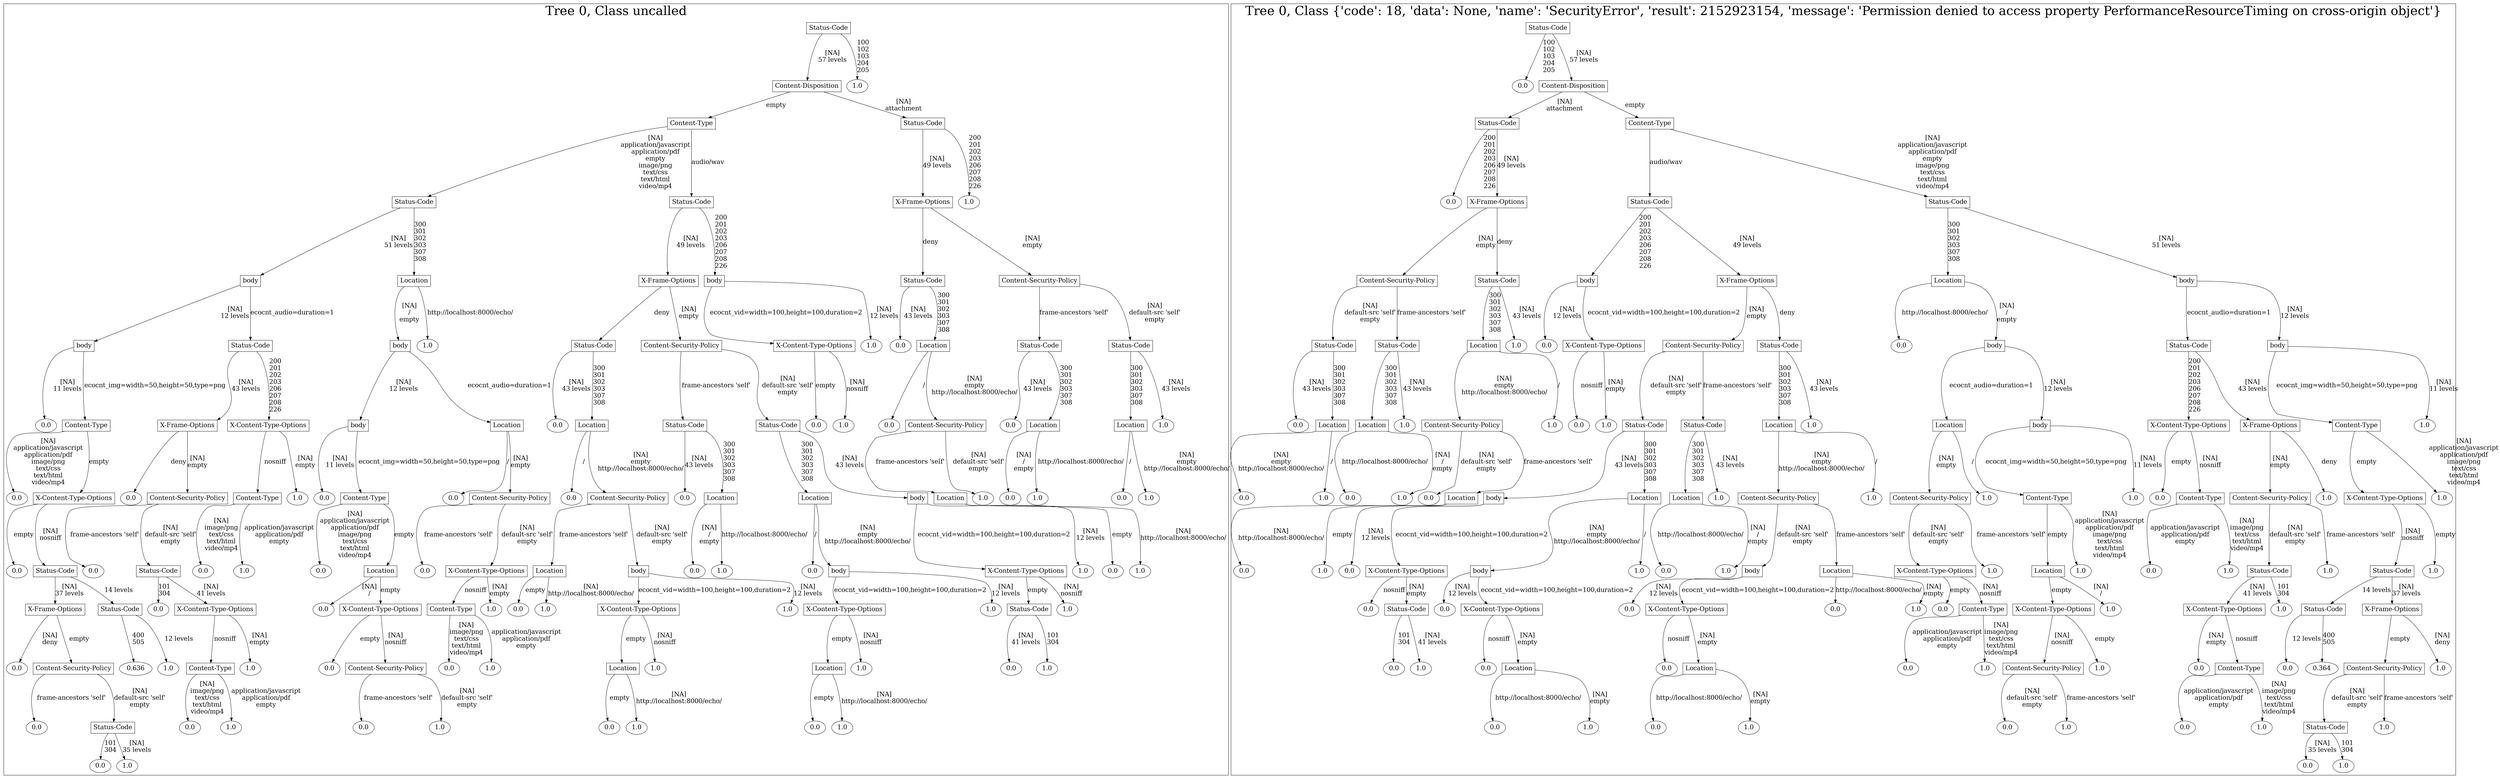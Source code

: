 /*
Generated by:
    http://https://github.com/h2oai/h2o-3/tree/master/h2o-genmodel/src/main/java/hex/genmodel/tools/PrintMojo.java
*/

/*
On a mac:

$ brew install graphviz
$ dot -Tpng file.gv -o file.png
$ open file.png
*/

digraph G {

subgraph cluster_0 {
/* Nodes */

/* Level 0 */
{
"SG_0_Node_0" [shape=box, fontsize=20, label="Status-Code"]
}

/* Level 1 */
{
"SG_0_Node_1" [shape=box, fontsize=20, label="Content-Disposition"]
"SG_0_Node_67" [fontsize=20, label="1.0"]
}

/* Level 2 */
{
"SG_0_Node_2" [shape=box, fontsize=20, label="Content-Type"]
"SG_0_Node_3" [shape=box, fontsize=20, label="Status-Code"]
}

/* Level 3 */
{
"SG_0_Node_4" [shape=box, fontsize=20, label="Status-Code"]
"SG_0_Node_5" [shape=box, fontsize=20, label="Status-Code"]
"SG_0_Node_6" [shape=box, fontsize=20, label="X-Frame-Options"]
"SG_0_Node_68" [fontsize=20, label="1.0"]
}

/* Level 4 */
{
"SG_0_Node_7" [shape=box, fontsize=20, label="body"]
"SG_0_Node_8" [shape=box, fontsize=20, label="Location"]
"SG_0_Node_9" [shape=box, fontsize=20, label="X-Frame-Options"]
"SG_0_Node_10" [shape=box, fontsize=20, label="body"]
"SG_0_Node_11" [shape=box, fontsize=20, label="Status-Code"]
"SG_0_Node_12" [shape=box, fontsize=20, label="Content-Security-Policy"]
}

/* Level 5 */
{
"SG_0_Node_13" [shape=box, fontsize=20, label="body"]
"SG_0_Node_14" [shape=box, fontsize=20, label="Status-Code"]
"SG_0_Node_15" [shape=box, fontsize=20, label="body"]
"SG_0_Node_69" [fontsize=20, label="1.0"]
"SG_0_Node_16" [shape=box, fontsize=20, label="Status-Code"]
"SG_0_Node_17" [shape=box, fontsize=20, label="Content-Security-Policy"]
"SG_0_Node_18" [shape=box, fontsize=20, label="X-Content-Type-Options"]
"SG_0_Node_70" [fontsize=20, label="1.0"]
"SG_0_Node_71" [fontsize=20, label="0.0"]
"SG_0_Node_20" [shape=box, fontsize=20, label="Location"]
"SG_0_Node_21" [shape=box, fontsize=20, label="Status-Code"]
"SG_0_Node_22" [shape=box, fontsize=20, label="Status-Code"]
}

/* Level 6 */
{
"SG_0_Node_72" [fontsize=20, label="0.0"]
"SG_0_Node_23" [shape=box, fontsize=20, label="Content-Type"]
"SG_0_Node_24" [shape=box, fontsize=20, label="X-Frame-Options"]
"SG_0_Node_25" [shape=box, fontsize=20, label="X-Content-Type-Options"]
"SG_0_Node_26" [shape=box, fontsize=20, label="body"]
"SG_0_Node_27" [shape=box, fontsize=20, label="Location"]
"SG_0_Node_73" [fontsize=20, label="0.0"]
"SG_0_Node_28" [shape=box, fontsize=20, label="Location"]
"SG_0_Node_29" [shape=box, fontsize=20, label="Status-Code"]
"SG_0_Node_30" [shape=box, fontsize=20, label="Status-Code"]
"SG_0_Node_74" [fontsize=20, label="0.0"]
"SG_0_Node_75" [fontsize=20, label="1.0"]
"SG_0_Node_76" [fontsize=20, label="0.0"]
"SG_0_Node_31" [shape=box, fontsize=20, label="Content-Security-Policy"]
"SG_0_Node_77" [fontsize=20, label="0.0"]
"SG_0_Node_32" [shape=box, fontsize=20, label="Location"]
"SG_0_Node_33" [shape=box, fontsize=20, label="Location"]
"SG_0_Node_78" [fontsize=20, label="1.0"]
}

/* Level 7 */
{
"SG_0_Node_79" [fontsize=20, label="0.0"]
"SG_0_Node_34" [shape=box, fontsize=20, label="X-Content-Type-Options"]
"SG_0_Node_80" [fontsize=20, label="0.0"]
"SG_0_Node_35" [shape=box, fontsize=20, label="Content-Security-Policy"]
"SG_0_Node_36" [shape=box, fontsize=20, label="Content-Type"]
"SG_0_Node_81" [fontsize=20, label="1.0"]
"SG_0_Node_82" [fontsize=20, label="0.0"]
"SG_0_Node_37" [shape=box, fontsize=20, label="Content-Type"]
"SG_0_Node_83" [fontsize=20, label="0.0"]
"SG_0_Node_38" [shape=box, fontsize=20, label="Content-Security-Policy"]
"SG_0_Node_84" [fontsize=20, label="0.0"]
"SG_0_Node_39" [shape=box, fontsize=20, label="Content-Security-Policy"]
"SG_0_Node_85" [fontsize=20, label="0.0"]
"SG_0_Node_40" [shape=box, fontsize=20, label="Location"]
"SG_0_Node_41" [shape=box, fontsize=20, label="Location"]
"SG_0_Node_42" [shape=box, fontsize=20, label="body"]
"SG_0_Node_43" [shape=box, fontsize=20, label="Location"]
"SG_0_Node_86" [fontsize=20, label="1.0"]
"SG_0_Node_87" [fontsize=20, label="0.0"]
"SG_0_Node_88" [fontsize=20, label="1.0"]
"SG_0_Node_89" [fontsize=20, label="0.0"]
"SG_0_Node_90" [fontsize=20, label="1.0"]
}

/* Level 8 */
{
"SG_0_Node_91" [fontsize=20, label="0.0"]
"SG_0_Node_44" [shape=box, fontsize=20, label="Status-Code"]
"SG_0_Node_92" [fontsize=20, label="0.0"]
"SG_0_Node_45" [shape=box, fontsize=20, label="Status-Code"]
"SG_0_Node_93" [fontsize=20, label="0.0"]
"SG_0_Node_94" [fontsize=20, label="1.0"]
"SG_0_Node_95" [fontsize=20, label="0.0"]
"SG_0_Node_46" [shape=box, fontsize=20, label="Location"]
"SG_0_Node_96" [fontsize=20, label="0.0"]
"SG_0_Node_47" [shape=box, fontsize=20, label="X-Content-Type-Options"]
"SG_0_Node_48" [shape=box, fontsize=20, label="Location"]
"SG_0_Node_49" [shape=box, fontsize=20, label="body"]
"SG_0_Node_97" [fontsize=20, label="0.0"]
"SG_0_Node_98" [fontsize=20, label="1.0"]
"SG_0_Node_99" [fontsize=20, label="0.0"]
"SG_0_Node_50" [shape=box, fontsize=20, label="body"]
"SG_0_Node_51" [shape=box, fontsize=20, label="X-Content-Type-Options"]
"SG_0_Node_100" [fontsize=20, label="1.0"]
"SG_0_Node_101" [fontsize=20, label="0.0"]
"SG_0_Node_102" [fontsize=20, label="1.0"]
}

/* Level 9 */
{
"SG_0_Node_52" [shape=box, fontsize=20, label="X-Frame-Options"]
"SG_0_Node_53" [shape=box, fontsize=20, label="Status-Code"]
"SG_0_Node_103" [fontsize=20, label="0.0"]
"SG_0_Node_54" [shape=box, fontsize=20, label="X-Content-Type-Options"]
"SG_0_Node_104" [fontsize=20, label="0.0"]
"SG_0_Node_55" [shape=box, fontsize=20, label="X-Content-Type-Options"]
"SG_0_Node_56" [shape=box, fontsize=20, label="Content-Type"]
"SG_0_Node_105" [fontsize=20, label="1.0"]
"SG_0_Node_106" [fontsize=20, label="0.0"]
"SG_0_Node_107" [fontsize=20, label="1.0"]
"SG_0_Node_57" [shape=box, fontsize=20, label="X-Content-Type-Options"]
"SG_0_Node_108" [fontsize=20, label="1.0"]
"SG_0_Node_58" [shape=box, fontsize=20, label="X-Content-Type-Options"]
"SG_0_Node_109" [fontsize=20, label="1.0"]
"SG_0_Node_59" [shape=box, fontsize=20, label="Status-Code"]
"SG_0_Node_110" [fontsize=20, label="1.0"]
}

/* Level 10 */
{
"SG_0_Node_111" [fontsize=20, label="0.0"]
"SG_0_Node_60" [shape=box, fontsize=20, label="Content-Security-Policy"]
"SG_0_Node_112" [fontsize=20, label="0.636"]
"SG_0_Node_113" [fontsize=20, label="1.0"]
"SG_0_Node_62" [shape=box, fontsize=20, label="Content-Type"]
"SG_0_Node_114" [fontsize=20, label="1.0"]
"SG_0_Node_115" [fontsize=20, label="0.0"]
"SG_0_Node_63" [shape=box, fontsize=20, label="Content-Security-Policy"]
"SG_0_Node_116" [fontsize=20, label="0.0"]
"SG_0_Node_117" [fontsize=20, label="1.0"]
"SG_0_Node_64" [shape=box, fontsize=20, label="Location"]
"SG_0_Node_118" [fontsize=20, label="1.0"]
"SG_0_Node_65" [shape=box, fontsize=20, label="Location"]
"SG_0_Node_119" [fontsize=20, label="1.0"]
"SG_0_Node_120" [fontsize=20, label="0.0"]
"SG_0_Node_121" [fontsize=20, label="1.0"]
}

/* Level 11 */
{
"SG_0_Node_122" [fontsize=20, label="0.0"]
"SG_0_Node_66" [shape=box, fontsize=20, label="Status-Code"]
"SG_0_Node_123" [fontsize=20, label="0.0"]
"SG_0_Node_124" [fontsize=20, label="1.0"]
"SG_0_Node_125" [fontsize=20, label="0.0"]
"SG_0_Node_126" [fontsize=20, label="1.0"]
"SG_0_Node_127" [fontsize=20, label="0.0"]
"SG_0_Node_128" [fontsize=20, label="1.0"]
"SG_0_Node_129" [fontsize=20, label="0.0"]
"SG_0_Node_130" [fontsize=20, label="1.0"]
}

/* Level 12 */
{
"SG_0_Node_131" [fontsize=20, label="0.0"]
"SG_0_Node_132" [fontsize=20, label="1.0"]
}

/* Edges */
"SG_0_Node_0" -> "SG_0_Node_1" [fontsize=20, label="[NA]
57 levels
"]
"SG_0_Node_0" -> "SG_0_Node_67" [fontsize=20, label="100
102
103
204
205
"]
"SG_0_Node_1" -> "SG_0_Node_2" [fontsize=20, label="empty
"]
"SG_0_Node_1" -> "SG_0_Node_3" [fontsize=20, label="[NA]
attachment
"]
"SG_0_Node_3" -> "SG_0_Node_6" [fontsize=20, label="[NA]
49 levels
"]
"SG_0_Node_3" -> "SG_0_Node_68" [fontsize=20, label="200
201
202
203
206
207
208
226
"]
"SG_0_Node_6" -> "SG_0_Node_11" [fontsize=20, label="deny
"]
"SG_0_Node_6" -> "SG_0_Node_12" [fontsize=20, label="[NA]
empty
"]
"SG_0_Node_12" -> "SG_0_Node_21" [fontsize=20, label="frame-ancestors 'self'
"]
"SG_0_Node_12" -> "SG_0_Node_22" [fontsize=20, label="[NA]
default-src 'self'
empty
"]
"SG_0_Node_22" -> "SG_0_Node_33" [fontsize=20, label="300
301
302
303
307
308
"]
"SG_0_Node_22" -> "SG_0_Node_78" [fontsize=20, label="[NA]
43 levels
"]
"SG_0_Node_33" -> "SG_0_Node_89" [fontsize=20, label="/
"]
"SG_0_Node_33" -> "SG_0_Node_90" [fontsize=20, label="[NA]
empty
http://localhost:8000/echo/
"]
"SG_0_Node_21" -> "SG_0_Node_77" [fontsize=20, label="[NA]
43 levels
"]
"SG_0_Node_21" -> "SG_0_Node_32" [fontsize=20, label="300
301
302
303
307
308
"]
"SG_0_Node_32" -> "SG_0_Node_87" [fontsize=20, label="[NA]
/
empty
"]
"SG_0_Node_32" -> "SG_0_Node_88" [fontsize=20, label="http://localhost:8000/echo/
"]
"SG_0_Node_11" -> "SG_0_Node_71" [fontsize=20, label="[NA]
43 levels
"]
"SG_0_Node_11" -> "SG_0_Node_20" [fontsize=20, label="300
301
302
303
307
308
"]
"SG_0_Node_20" -> "SG_0_Node_76" [fontsize=20, label="/
"]
"SG_0_Node_20" -> "SG_0_Node_31" [fontsize=20, label="[NA]
empty
http://localhost:8000/echo/
"]
"SG_0_Node_31" -> "SG_0_Node_43" [fontsize=20, label="frame-ancestors 'self'
"]
"SG_0_Node_31" -> "SG_0_Node_86" [fontsize=20, label="[NA]
default-src 'self'
empty
"]
"SG_0_Node_43" -> "SG_0_Node_101" [fontsize=20, label="empty
"]
"SG_0_Node_43" -> "SG_0_Node_102" [fontsize=20, label="[NA]
http://localhost:8000/echo/
"]
"SG_0_Node_2" -> "SG_0_Node_4" [fontsize=20, label="[NA]
application/javascript
application/pdf
empty
image/png
text/css
text/html
video/mp4
"]
"SG_0_Node_2" -> "SG_0_Node_5" [fontsize=20, label="audio/wav
"]
"SG_0_Node_5" -> "SG_0_Node_9" [fontsize=20, label="[NA]
49 levels
"]
"SG_0_Node_5" -> "SG_0_Node_10" [fontsize=20, label="200
201
202
203
206
207
208
226
"]
"SG_0_Node_10" -> "SG_0_Node_18" [fontsize=20, label="ecocnt_vid=width=100,height=100,duration=2
"]
"SG_0_Node_10" -> "SG_0_Node_70" [fontsize=20, label="[NA]
12 levels
"]
"SG_0_Node_18" -> "SG_0_Node_74" [fontsize=20, label="empty
"]
"SG_0_Node_18" -> "SG_0_Node_75" [fontsize=20, label="[NA]
nosniff
"]
"SG_0_Node_9" -> "SG_0_Node_16" [fontsize=20, label="deny
"]
"SG_0_Node_9" -> "SG_0_Node_17" [fontsize=20, label="[NA]
empty
"]
"SG_0_Node_17" -> "SG_0_Node_29" [fontsize=20, label="frame-ancestors 'self'
"]
"SG_0_Node_17" -> "SG_0_Node_30" [fontsize=20, label="[NA]
default-src 'self'
empty
"]
"SG_0_Node_30" -> "SG_0_Node_41" [fontsize=20, label="300
301
302
303
307
308
"]
"SG_0_Node_30" -> "SG_0_Node_42" [fontsize=20, label="[NA]
43 levels
"]
"SG_0_Node_42" -> "SG_0_Node_51" [fontsize=20, label="ecocnt_vid=width=100,height=100,duration=2
"]
"SG_0_Node_42" -> "SG_0_Node_100" [fontsize=20, label="[NA]
12 levels
"]
"SG_0_Node_51" -> "SG_0_Node_59" [fontsize=20, label="empty
"]
"SG_0_Node_51" -> "SG_0_Node_110" [fontsize=20, label="[NA]
nosniff
"]
"SG_0_Node_59" -> "SG_0_Node_120" [fontsize=20, label="[NA]
41 levels
"]
"SG_0_Node_59" -> "SG_0_Node_121" [fontsize=20, label="101
304
"]
"SG_0_Node_41" -> "SG_0_Node_99" [fontsize=20, label="/
"]
"SG_0_Node_41" -> "SG_0_Node_50" [fontsize=20, label="[NA]
empty
http://localhost:8000/echo/
"]
"SG_0_Node_50" -> "SG_0_Node_58" [fontsize=20, label="ecocnt_vid=width=100,height=100,duration=2
"]
"SG_0_Node_50" -> "SG_0_Node_109" [fontsize=20, label="[NA]
12 levels
"]
"SG_0_Node_58" -> "SG_0_Node_65" [fontsize=20, label="empty
"]
"SG_0_Node_58" -> "SG_0_Node_119" [fontsize=20, label="[NA]
nosniff
"]
"SG_0_Node_65" -> "SG_0_Node_129" [fontsize=20, label="empty
"]
"SG_0_Node_65" -> "SG_0_Node_130" [fontsize=20, label="[NA]
http://localhost:8000/echo/
"]
"SG_0_Node_29" -> "SG_0_Node_85" [fontsize=20, label="[NA]
43 levels
"]
"SG_0_Node_29" -> "SG_0_Node_40" [fontsize=20, label="300
301
302
303
307
308
"]
"SG_0_Node_40" -> "SG_0_Node_97" [fontsize=20, label="[NA]
/
empty
"]
"SG_0_Node_40" -> "SG_0_Node_98" [fontsize=20, label="http://localhost:8000/echo/
"]
"SG_0_Node_16" -> "SG_0_Node_73" [fontsize=20, label="[NA]
43 levels
"]
"SG_0_Node_16" -> "SG_0_Node_28" [fontsize=20, label="300
301
302
303
307
308
"]
"SG_0_Node_28" -> "SG_0_Node_84" [fontsize=20, label="/
"]
"SG_0_Node_28" -> "SG_0_Node_39" [fontsize=20, label="[NA]
empty
http://localhost:8000/echo/
"]
"SG_0_Node_39" -> "SG_0_Node_48" [fontsize=20, label="frame-ancestors 'self'
"]
"SG_0_Node_39" -> "SG_0_Node_49" [fontsize=20, label="[NA]
default-src 'self'
empty
"]
"SG_0_Node_49" -> "SG_0_Node_57" [fontsize=20, label="ecocnt_vid=width=100,height=100,duration=2
"]
"SG_0_Node_49" -> "SG_0_Node_108" [fontsize=20, label="[NA]
12 levels
"]
"SG_0_Node_57" -> "SG_0_Node_64" [fontsize=20, label="empty
"]
"SG_0_Node_57" -> "SG_0_Node_118" [fontsize=20, label="[NA]
nosniff
"]
"SG_0_Node_64" -> "SG_0_Node_127" [fontsize=20, label="empty
"]
"SG_0_Node_64" -> "SG_0_Node_128" [fontsize=20, label="[NA]
http://localhost:8000/echo/
"]
"SG_0_Node_48" -> "SG_0_Node_106" [fontsize=20, label="empty
"]
"SG_0_Node_48" -> "SG_0_Node_107" [fontsize=20, label="[NA]
http://localhost:8000/echo/
"]
"SG_0_Node_4" -> "SG_0_Node_7" [fontsize=20, label="[NA]
51 levels
"]
"SG_0_Node_4" -> "SG_0_Node_8" [fontsize=20, label="300
301
302
303
307
308
"]
"SG_0_Node_8" -> "SG_0_Node_15" [fontsize=20, label="[NA]
/
empty
"]
"SG_0_Node_8" -> "SG_0_Node_69" [fontsize=20, label="http://localhost:8000/echo/
"]
"SG_0_Node_15" -> "SG_0_Node_26" [fontsize=20, label="[NA]
12 levels
"]
"SG_0_Node_15" -> "SG_0_Node_27" [fontsize=20, label="ecocnt_audio=duration=1
"]
"SG_0_Node_27" -> "SG_0_Node_83" [fontsize=20, label="/
"]
"SG_0_Node_27" -> "SG_0_Node_38" [fontsize=20, label="[NA]
empty
"]
"SG_0_Node_38" -> "SG_0_Node_96" [fontsize=20, label="frame-ancestors 'self'
"]
"SG_0_Node_38" -> "SG_0_Node_47" [fontsize=20, label="[NA]
default-src 'self'
empty
"]
"SG_0_Node_47" -> "SG_0_Node_56" [fontsize=20, label="nosniff
"]
"SG_0_Node_47" -> "SG_0_Node_105" [fontsize=20, label="[NA]
empty
"]
"SG_0_Node_56" -> "SG_0_Node_116" [fontsize=20, label="[NA]
image/png
text/css
text/html
video/mp4
"]
"SG_0_Node_56" -> "SG_0_Node_117" [fontsize=20, label="application/javascript
application/pdf
empty
"]
"SG_0_Node_26" -> "SG_0_Node_82" [fontsize=20, label="[NA]
11 levels
"]
"SG_0_Node_26" -> "SG_0_Node_37" [fontsize=20, label="ecocnt_img=width=50,height=50,type=png
"]
"SG_0_Node_37" -> "SG_0_Node_95" [fontsize=20, label="[NA]
application/javascript
application/pdf
image/png
text/css
text/html
video/mp4
"]
"SG_0_Node_37" -> "SG_0_Node_46" [fontsize=20, label="empty
"]
"SG_0_Node_46" -> "SG_0_Node_104" [fontsize=20, label="[NA]
/
"]
"SG_0_Node_46" -> "SG_0_Node_55" [fontsize=20, label="empty
"]
"SG_0_Node_55" -> "SG_0_Node_115" [fontsize=20, label="empty
"]
"SG_0_Node_55" -> "SG_0_Node_63" [fontsize=20, label="[NA]
nosniff
"]
"SG_0_Node_63" -> "SG_0_Node_125" [fontsize=20, label="frame-ancestors 'self'
"]
"SG_0_Node_63" -> "SG_0_Node_126" [fontsize=20, label="[NA]
default-src 'self'
empty
"]
"SG_0_Node_7" -> "SG_0_Node_13" [fontsize=20, label="[NA]
12 levels
"]
"SG_0_Node_7" -> "SG_0_Node_14" [fontsize=20, label="ecocnt_audio=duration=1
"]
"SG_0_Node_14" -> "SG_0_Node_24" [fontsize=20, label="[NA]
43 levels
"]
"SG_0_Node_14" -> "SG_0_Node_25" [fontsize=20, label="200
201
202
203
206
207
208
226
"]
"SG_0_Node_25" -> "SG_0_Node_36" [fontsize=20, label="nosniff
"]
"SG_0_Node_25" -> "SG_0_Node_81" [fontsize=20, label="[NA]
empty
"]
"SG_0_Node_36" -> "SG_0_Node_93" [fontsize=20, label="[NA]
image/png
text/css
text/html
video/mp4
"]
"SG_0_Node_36" -> "SG_0_Node_94" [fontsize=20, label="application/javascript
application/pdf
empty
"]
"SG_0_Node_24" -> "SG_0_Node_80" [fontsize=20, label="deny
"]
"SG_0_Node_24" -> "SG_0_Node_35" [fontsize=20, label="[NA]
empty
"]
"SG_0_Node_35" -> "SG_0_Node_92" [fontsize=20, label="frame-ancestors 'self'
"]
"SG_0_Node_35" -> "SG_0_Node_45" [fontsize=20, label="[NA]
default-src 'self'
empty
"]
"SG_0_Node_45" -> "SG_0_Node_103" [fontsize=20, label="101
304
"]
"SG_0_Node_45" -> "SG_0_Node_54" [fontsize=20, label="[NA]
41 levels
"]
"SG_0_Node_54" -> "SG_0_Node_62" [fontsize=20, label="nosniff
"]
"SG_0_Node_54" -> "SG_0_Node_114" [fontsize=20, label="[NA]
empty
"]
"SG_0_Node_62" -> "SG_0_Node_123" [fontsize=20, label="[NA]
image/png
text/css
text/html
video/mp4
"]
"SG_0_Node_62" -> "SG_0_Node_124" [fontsize=20, label="application/javascript
application/pdf
empty
"]
"SG_0_Node_13" -> "SG_0_Node_72" [fontsize=20, label="[NA]
11 levels
"]
"SG_0_Node_13" -> "SG_0_Node_23" [fontsize=20, label="ecocnt_img=width=50,height=50,type=png
"]
"SG_0_Node_23" -> "SG_0_Node_79" [fontsize=20, label="[NA]
application/javascript
application/pdf
image/png
text/css
text/html
video/mp4
"]
"SG_0_Node_23" -> "SG_0_Node_34" [fontsize=20, label="empty
"]
"SG_0_Node_34" -> "SG_0_Node_91" [fontsize=20, label="empty
"]
"SG_0_Node_34" -> "SG_0_Node_44" [fontsize=20, label="[NA]
nosniff
"]
"SG_0_Node_44" -> "SG_0_Node_52" [fontsize=20, label="[NA]
37 levels
"]
"SG_0_Node_44" -> "SG_0_Node_53" [fontsize=20, label="14 levels
"]
"SG_0_Node_53" -> "SG_0_Node_112" [fontsize=20, label="400
505
"]
"SG_0_Node_53" -> "SG_0_Node_113" [fontsize=20, label="12 levels
"]
"SG_0_Node_52" -> "SG_0_Node_111" [fontsize=20, label="[NA]
deny
"]
"SG_0_Node_52" -> "SG_0_Node_60" [fontsize=20, label="empty
"]
"SG_0_Node_60" -> "SG_0_Node_122" [fontsize=20, label="frame-ancestors 'self'
"]
"SG_0_Node_60" -> "SG_0_Node_66" [fontsize=20, label="[NA]
default-src 'self'
empty
"]
"SG_0_Node_66" -> "SG_0_Node_131" [fontsize=20, label="101
304
"]
"SG_0_Node_66" -> "SG_0_Node_132" [fontsize=20, label="[NA]
35 levels
"]

fontsize=40
label="Tree 0, Class uncalled"
}

subgraph cluster_1 {
/* Nodes */

/* Level 0 */
{
"SG_1_Node_0" [shape=box, fontsize=20, label="Status-Code"]
}

/* Level 1 */
{
"SG_1_Node_67" [fontsize=20, label="0.0"]
"SG_1_Node_1" [shape=box, fontsize=20, label="Content-Disposition"]
}

/* Level 2 */
{
"SG_1_Node_2" [shape=box, fontsize=20, label="Status-Code"]
"SG_1_Node_3" [shape=box, fontsize=20, label="Content-Type"]
}

/* Level 3 */
{
"SG_1_Node_68" [fontsize=20, label="0.0"]
"SG_1_Node_4" [shape=box, fontsize=20, label="X-Frame-Options"]
"SG_1_Node_5" [shape=box, fontsize=20, label="Status-Code"]
"SG_1_Node_6" [shape=box, fontsize=20, label="Status-Code"]
}

/* Level 4 */
{
"SG_1_Node_7" [shape=box, fontsize=20, label="Content-Security-Policy"]
"SG_1_Node_8" [shape=box, fontsize=20, label="Status-Code"]
"SG_1_Node_9" [shape=box, fontsize=20, label="body"]
"SG_1_Node_10" [shape=box, fontsize=20, label="X-Frame-Options"]
"SG_1_Node_11" [shape=box, fontsize=20, label="Location"]
"SG_1_Node_12" [shape=box, fontsize=20, label="body"]
}

/* Level 5 */
{
"SG_1_Node_13" [shape=box, fontsize=20, label="Status-Code"]
"SG_1_Node_14" [shape=box, fontsize=20, label="Status-Code"]
"SG_1_Node_15" [shape=box, fontsize=20, label="Location"]
"SG_1_Node_69" [fontsize=20, label="1.0"]
"SG_1_Node_70" [fontsize=20, label="0.0"]
"SG_1_Node_17" [shape=box, fontsize=20, label="X-Content-Type-Options"]
"SG_1_Node_18" [shape=box, fontsize=20, label="Content-Security-Policy"]
"SG_1_Node_19" [shape=box, fontsize=20, label="Status-Code"]
"SG_1_Node_71" [fontsize=20, label="0.0"]
"SG_1_Node_20" [shape=box, fontsize=20, label="body"]
"SG_1_Node_21" [shape=box, fontsize=20, label="Status-Code"]
"SG_1_Node_22" [shape=box, fontsize=20, label="body"]
}

/* Level 6 */
{
"SG_1_Node_72" [fontsize=20, label="0.0"]
"SG_1_Node_23" [shape=box, fontsize=20, label="Location"]
"SG_1_Node_24" [shape=box, fontsize=20, label="Location"]
"SG_1_Node_73" [fontsize=20, label="1.0"]
"SG_1_Node_25" [shape=box, fontsize=20, label="Content-Security-Policy"]
"SG_1_Node_74" [fontsize=20, label="1.0"]
"SG_1_Node_75" [fontsize=20, label="0.0"]
"SG_1_Node_76" [fontsize=20, label="1.0"]
"SG_1_Node_26" [shape=box, fontsize=20, label="Status-Code"]
"SG_1_Node_27" [shape=box, fontsize=20, label="Status-Code"]
"SG_1_Node_28" [shape=box, fontsize=20, label="Location"]
"SG_1_Node_77" [fontsize=20, label="1.0"]
"SG_1_Node_29" [shape=box, fontsize=20, label="Location"]
"SG_1_Node_30" [shape=box, fontsize=20, label="body"]
"SG_1_Node_31" [shape=box, fontsize=20, label="X-Content-Type-Options"]
"SG_1_Node_32" [shape=box, fontsize=20, label="X-Frame-Options"]
"SG_1_Node_33" [shape=box, fontsize=20, label="Content-Type"]
"SG_1_Node_78" [fontsize=20, label="1.0"]
}

/* Level 7 */
{
"SG_1_Node_79" [fontsize=20, label="0.0"]
"SG_1_Node_80" [fontsize=20, label="1.0"]
"SG_1_Node_81" [fontsize=20, label="0.0"]
"SG_1_Node_82" [fontsize=20, label="1.0"]
"SG_1_Node_83" [fontsize=20, label="0.0"]
"SG_1_Node_34" [shape=box, fontsize=20, label="Location"]
"SG_1_Node_35" [shape=box, fontsize=20, label="body"]
"SG_1_Node_36" [shape=box, fontsize=20, label="Location"]
"SG_1_Node_37" [shape=box, fontsize=20, label="Location"]
"SG_1_Node_84" [fontsize=20, label="1.0"]
"SG_1_Node_38" [shape=box, fontsize=20, label="Content-Security-Policy"]
"SG_1_Node_85" [fontsize=20, label="1.0"]
"SG_1_Node_39" [shape=box, fontsize=20, label="Content-Security-Policy"]
"SG_1_Node_86" [fontsize=20, label="1.0"]
"SG_1_Node_40" [shape=box, fontsize=20, label="Content-Type"]
"SG_1_Node_87" [fontsize=20, label="1.0"]
"SG_1_Node_88" [fontsize=20, label="0.0"]
"SG_1_Node_41" [shape=box, fontsize=20, label="Content-Type"]
"SG_1_Node_42" [shape=box, fontsize=20, label="Content-Security-Policy"]
"SG_1_Node_89" [fontsize=20, label="1.0"]
"SG_1_Node_43" [shape=box, fontsize=20, label="X-Content-Type-Options"]
"SG_1_Node_90" [fontsize=20, label="1.0"]
}

/* Level 8 */
{
"SG_1_Node_91" [fontsize=20, label="0.0"]
"SG_1_Node_92" [fontsize=20, label="1.0"]
"SG_1_Node_93" [fontsize=20, label="0.0"]
"SG_1_Node_44" [shape=box, fontsize=20, label="X-Content-Type-Options"]
"SG_1_Node_45" [shape=box, fontsize=20, label="body"]
"SG_1_Node_94" [fontsize=20, label="1.0"]
"SG_1_Node_95" [fontsize=20, label="0.0"]
"SG_1_Node_96" [fontsize=20, label="1.0"]
"SG_1_Node_46" [shape=box, fontsize=20, label="body"]
"SG_1_Node_47" [shape=box, fontsize=20, label="Location"]
"SG_1_Node_48" [shape=box, fontsize=20, label="X-Content-Type-Options"]
"SG_1_Node_97" [fontsize=20, label="1.0"]
"SG_1_Node_49" [shape=box, fontsize=20, label="Location"]
"SG_1_Node_98" [fontsize=20, label="1.0"]
"SG_1_Node_99" [fontsize=20, label="0.0"]
"SG_1_Node_100" [fontsize=20, label="1.0"]
"SG_1_Node_50" [shape=box, fontsize=20, label="Status-Code"]
"SG_1_Node_101" [fontsize=20, label="1.0"]
"SG_1_Node_51" [shape=box, fontsize=20, label="Status-Code"]
"SG_1_Node_102" [fontsize=20, label="1.0"]
}

/* Level 9 */
{
"SG_1_Node_103" [fontsize=20, label="0.0"]
"SG_1_Node_52" [shape=box, fontsize=20, label="Status-Code"]
"SG_1_Node_104" [fontsize=20, label="0.0"]
"SG_1_Node_53" [shape=box, fontsize=20, label="X-Content-Type-Options"]
"SG_1_Node_105" [fontsize=20, label="0.0"]
"SG_1_Node_54" [shape=box, fontsize=20, label="X-Content-Type-Options"]
"SG_1_Node_106" [fontsize=20, label="0.0"]
"SG_1_Node_107" [fontsize=20, label="1.0"]
"SG_1_Node_108" [fontsize=20, label="0.0"]
"SG_1_Node_55" [shape=box, fontsize=20, label="Content-Type"]
"SG_1_Node_56" [shape=box, fontsize=20, label="X-Content-Type-Options"]
"SG_1_Node_109" [fontsize=20, label="1.0"]
"SG_1_Node_57" [shape=box, fontsize=20, label="X-Content-Type-Options"]
"SG_1_Node_110" [fontsize=20, label="1.0"]
"SG_1_Node_58" [shape=box, fontsize=20, label="Status-Code"]
"SG_1_Node_59" [shape=box, fontsize=20, label="X-Frame-Options"]
}

/* Level 10 */
{
"SG_1_Node_111" [fontsize=20, label="0.0"]
"SG_1_Node_112" [fontsize=20, label="1.0"]
"SG_1_Node_113" [fontsize=20, label="0.0"]
"SG_1_Node_60" [shape=box, fontsize=20, label="Location"]
"SG_1_Node_114" [fontsize=20, label="0.0"]
"SG_1_Node_61" [shape=box, fontsize=20, label="Location"]
"SG_1_Node_115" [fontsize=20, label="0.0"]
"SG_1_Node_116" [fontsize=20, label="1.0"]
"SG_1_Node_62" [shape=box, fontsize=20, label="Content-Security-Policy"]
"SG_1_Node_117" [fontsize=20, label="1.0"]
"SG_1_Node_118" [fontsize=20, label="0.0"]
"SG_1_Node_63" [shape=box, fontsize=20, label="Content-Type"]
"SG_1_Node_119" [fontsize=20, label="0.0"]
"SG_1_Node_120" [fontsize=20, label="0.364"]
"SG_1_Node_65" [shape=box, fontsize=20, label="Content-Security-Policy"]
"SG_1_Node_121" [fontsize=20, label="1.0"]
}

/* Level 11 */
{
"SG_1_Node_122" [fontsize=20, label="0.0"]
"SG_1_Node_123" [fontsize=20, label="1.0"]
"SG_1_Node_124" [fontsize=20, label="0.0"]
"SG_1_Node_125" [fontsize=20, label="1.0"]
"SG_1_Node_126" [fontsize=20, label="0.0"]
"SG_1_Node_127" [fontsize=20, label="1.0"]
"SG_1_Node_128" [fontsize=20, label="0.0"]
"SG_1_Node_129" [fontsize=20, label="1.0"]
"SG_1_Node_66" [shape=box, fontsize=20, label="Status-Code"]
"SG_1_Node_130" [fontsize=20, label="1.0"]
}

/* Level 12 */
{
"SG_1_Node_131" [fontsize=20, label="0.0"]
"SG_1_Node_132" [fontsize=20, label="1.0"]
}

/* Edges */
"SG_1_Node_0" -> "SG_1_Node_67" [fontsize=20, label="100
102
103
204
205
"]
"SG_1_Node_0" -> "SG_1_Node_1" [fontsize=20, label="[NA]
57 levels
"]
"SG_1_Node_1" -> "SG_1_Node_2" [fontsize=20, label="[NA]
attachment
"]
"SG_1_Node_1" -> "SG_1_Node_3" [fontsize=20, label="empty
"]
"SG_1_Node_3" -> "SG_1_Node_5" [fontsize=20, label="audio/wav
"]
"SG_1_Node_3" -> "SG_1_Node_6" [fontsize=20, label="[NA]
application/javascript
application/pdf
empty
image/png
text/css
text/html
video/mp4
"]
"SG_1_Node_6" -> "SG_1_Node_11" [fontsize=20, label="300
301
302
303
307
308
"]
"SG_1_Node_6" -> "SG_1_Node_12" [fontsize=20, label="[NA]
51 levels
"]
"SG_1_Node_12" -> "SG_1_Node_21" [fontsize=20, label="ecocnt_audio=duration=1
"]
"SG_1_Node_12" -> "SG_1_Node_22" [fontsize=20, label="[NA]
12 levels
"]
"SG_1_Node_22" -> "SG_1_Node_33" [fontsize=20, label="ecocnt_img=width=50,height=50,type=png
"]
"SG_1_Node_22" -> "SG_1_Node_78" [fontsize=20, label="[NA]
11 levels
"]
"SG_1_Node_33" -> "SG_1_Node_43" [fontsize=20, label="empty
"]
"SG_1_Node_33" -> "SG_1_Node_90" [fontsize=20, label="[NA]
application/javascript
application/pdf
image/png
text/css
text/html
video/mp4
"]
"SG_1_Node_43" -> "SG_1_Node_51" [fontsize=20, label="[NA]
nosniff
"]
"SG_1_Node_43" -> "SG_1_Node_102" [fontsize=20, label="empty
"]
"SG_1_Node_51" -> "SG_1_Node_58" [fontsize=20, label="14 levels
"]
"SG_1_Node_51" -> "SG_1_Node_59" [fontsize=20, label="[NA]
37 levels
"]
"SG_1_Node_59" -> "SG_1_Node_65" [fontsize=20, label="empty
"]
"SG_1_Node_59" -> "SG_1_Node_121" [fontsize=20, label="[NA]
deny
"]
"SG_1_Node_65" -> "SG_1_Node_66" [fontsize=20, label="[NA]
default-src 'self'
empty
"]
"SG_1_Node_65" -> "SG_1_Node_130" [fontsize=20, label="frame-ancestors 'self'
"]
"SG_1_Node_66" -> "SG_1_Node_131" [fontsize=20, label="[NA]
35 levels
"]
"SG_1_Node_66" -> "SG_1_Node_132" [fontsize=20, label="101
304
"]
"SG_1_Node_58" -> "SG_1_Node_119" [fontsize=20, label="12 levels
"]
"SG_1_Node_58" -> "SG_1_Node_120" [fontsize=20, label="400
505
"]
"SG_1_Node_21" -> "SG_1_Node_31" [fontsize=20, label="200
201
202
203
206
207
208
226
"]
"SG_1_Node_21" -> "SG_1_Node_32" [fontsize=20, label="[NA]
43 levels
"]
"SG_1_Node_32" -> "SG_1_Node_42" [fontsize=20, label="[NA]
empty
"]
"SG_1_Node_32" -> "SG_1_Node_89" [fontsize=20, label="deny
"]
"SG_1_Node_42" -> "SG_1_Node_50" [fontsize=20, label="[NA]
default-src 'self'
empty
"]
"SG_1_Node_42" -> "SG_1_Node_101" [fontsize=20, label="frame-ancestors 'self'
"]
"SG_1_Node_50" -> "SG_1_Node_57" [fontsize=20, label="[NA]
41 levels
"]
"SG_1_Node_50" -> "SG_1_Node_110" [fontsize=20, label="101
304
"]
"SG_1_Node_57" -> "SG_1_Node_118" [fontsize=20, label="[NA]
empty
"]
"SG_1_Node_57" -> "SG_1_Node_63" [fontsize=20, label="nosniff
"]
"SG_1_Node_63" -> "SG_1_Node_128" [fontsize=20, label="application/javascript
application/pdf
empty
"]
"SG_1_Node_63" -> "SG_1_Node_129" [fontsize=20, label="[NA]
image/png
text/css
text/html
video/mp4
"]
"SG_1_Node_31" -> "SG_1_Node_88" [fontsize=20, label="empty
"]
"SG_1_Node_31" -> "SG_1_Node_41" [fontsize=20, label="[NA]
nosniff
"]
"SG_1_Node_41" -> "SG_1_Node_99" [fontsize=20, label="application/javascript
application/pdf
empty
"]
"SG_1_Node_41" -> "SG_1_Node_100" [fontsize=20, label="[NA]
image/png
text/css
text/html
video/mp4
"]
"SG_1_Node_11" -> "SG_1_Node_71" [fontsize=20, label="http://localhost:8000/echo/
"]
"SG_1_Node_11" -> "SG_1_Node_20" [fontsize=20, label="[NA]
/
empty
"]
"SG_1_Node_20" -> "SG_1_Node_29" [fontsize=20, label="ecocnt_audio=duration=1
"]
"SG_1_Node_20" -> "SG_1_Node_30" [fontsize=20, label="[NA]
12 levels
"]
"SG_1_Node_30" -> "SG_1_Node_40" [fontsize=20, label="ecocnt_img=width=50,height=50,type=png
"]
"SG_1_Node_30" -> "SG_1_Node_87" [fontsize=20, label="[NA]
11 levels
"]
"SG_1_Node_40" -> "SG_1_Node_49" [fontsize=20, label="empty
"]
"SG_1_Node_40" -> "SG_1_Node_98" [fontsize=20, label="[NA]
application/javascript
application/pdf
image/png
text/css
text/html
video/mp4
"]
"SG_1_Node_49" -> "SG_1_Node_56" [fontsize=20, label="empty
"]
"SG_1_Node_49" -> "SG_1_Node_109" [fontsize=20, label="[NA]
/
"]
"SG_1_Node_56" -> "SG_1_Node_62" [fontsize=20, label="[NA]
nosniff
"]
"SG_1_Node_56" -> "SG_1_Node_117" [fontsize=20, label="empty
"]
"SG_1_Node_62" -> "SG_1_Node_126" [fontsize=20, label="[NA]
default-src 'self'
empty
"]
"SG_1_Node_62" -> "SG_1_Node_127" [fontsize=20, label="frame-ancestors 'self'
"]
"SG_1_Node_29" -> "SG_1_Node_39" [fontsize=20, label="[NA]
empty
"]
"SG_1_Node_29" -> "SG_1_Node_86" [fontsize=20, label="/
"]
"SG_1_Node_39" -> "SG_1_Node_48" [fontsize=20, label="[NA]
default-src 'self'
empty
"]
"SG_1_Node_39" -> "SG_1_Node_97" [fontsize=20, label="frame-ancestors 'self'
"]
"SG_1_Node_48" -> "SG_1_Node_108" [fontsize=20, label="empty
"]
"SG_1_Node_48" -> "SG_1_Node_55" [fontsize=20, label="[NA]
nosniff
"]
"SG_1_Node_55" -> "SG_1_Node_115" [fontsize=20, label="application/javascript
application/pdf
empty
"]
"SG_1_Node_55" -> "SG_1_Node_116" [fontsize=20, label="[NA]
image/png
text/css
text/html
video/mp4
"]
"SG_1_Node_5" -> "SG_1_Node_9" [fontsize=20, label="200
201
202
203
206
207
208
226
"]
"SG_1_Node_5" -> "SG_1_Node_10" [fontsize=20, label="[NA]
49 levels
"]
"SG_1_Node_10" -> "SG_1_Node_18" [fontsize=20, label="[NA]
empty
"]
"SG_1_Node_10" -> "SG_1_Node_19" [fontsize=20, label="deny
"]
"SG_1_Node_19" -> "SG_1_Node_28" [fontsize=20, label="300
301
302
303
307
308
"]
"SG_1_Node_19" -> "SG_1_Node_77" [fontsize=20, label="[NA]
43 levels
"]
"SG_1_Node_28" -> "SG_1_Node_38" [fontsize=20, label="[NA]
empty
http://localhost:8000/echo/
"]
"SG_1_Node_28" -> "SG_1_Node_85" [fontsize=20, label="/
"]
"SG_1_Node_38" -> "SG_1_Node_46" [fontsize=20, label="[NA]
default-src 'self'
empty
"]
"SG_1_Node_38" -> "SG_1_Node_47" [fontsize=20, label="frame-ancestors 'self'
"]
"SG_1_Node_47" -> "SG_1_Node_106" [fontsize=20, label="http://localhost:8000/echo/
"]
"SG_1_Node_47" -> "SG_1_Node_107" [fontsize=20, label="[NA]
empty
"]
"SG_1_Node_46" -> "SG_1_Node_105" [fontsize=20, label="[NA]
12 levels
"]
"SG_1_Node_46" -> "SG_1_Node_54" [fontsize=20, label="ecocnt_vid=width=100,height=100,duration=2
"]
"SG_1_Node_54" -> "SG_1_Node_114" [fontsize=20, label="nosniff
"]
"SG_1_Node_54" -> "SG_1_Node_61" [fontsize=20, label="[NA]
empty
"]
"SG_1_Node_61" -> "SG_1_Node_124" [fontsize=20, label="http://localhost:8000/echo/
"]
"SG_1_Node_61" -> "SG_1_Node_125" [fontsize=20, label="[NA]
empty
"]
"SG_1_Node_18" -> "SG_1_Node_26" [fontsize=20, label="[NA]
default-src 'self'
empty
"]
"SG_1_Node_18" -> "SG_1_Node_27" [fontsize=20, label="frame-ancestors 'self'
"]
"SG_1_Node_27" -> "SG_1_Node_37" [fontsize=20, label="300
301
302
303
307
308
"]
"SG_1_Node_27" -> "SG_1_Node_84" [fontsize=20, label="[NA]
43 levels
"]
"SG_1_Node_37" -> "SG_1_Node_95" [fontsize=20, label="http://localhost:8000/echo/
"]
"SG_1_Node_37" -> "SG_1_Node_96" [fontsize=20, label="[NA]
/
empty
"]
"SG_1_Node_26" -> "SG_1_Node_35" [fontsize=20, label="[NA]
43 levels
"]
"SG_1_Node_26" -> "SG_1_Node_36" [fontsize=20, label="300
301
302
303
307
308
"]
"SG_1_Node_36" -> "SG_1_Node_45" [fontsize=20, label="[NA]
empty
http://localhost:8000/echo/
"]
"SG_1_Node_36" -> "SG_1_Node_94" [fontsize=20, label="/
"]
"SG_1_Node_45" -> "SG_1_Node_104" [fontsize=20, label="[NA]
12 levels
"]
"SG_1_Node_45" -> "SG_1_Node_53" [fontsize=20, label="ecocnt_vid=width=100,height=100,duration=2
"]
"SG_1_Node_53" -> "SG_1_Node_113" [fontsize=20, label="nosniff
"]
"SG_1_Node_53" -> "SG_1_Node_60" [fontsize=20, label="[NA]
empty
"]
"SG_1_Node_60" -> "SG_1_Node_122" [fontsize=20, label="http://localhost:8000/echo/
"]
"SG_1_Node_60" -> "SG_1_Node_123" [fontsize=20, label="[NA]
empty
"]
"SG_1_Node_35" -> "SG_1_Node_93" [fontsize=20, label="[NA]
12 levels
"]
"SG_1_Node_35" -> "SG_1_Node_44" [fontsize=20, label="ecocnt_vid=width=100,height=100,duration=2
"]
"SG_1_Node_44" -> "SG_1_Node_103" [fontsize=20, label="nosniff
"]
"SG_1_Node_44" -> "SG_1_Node_52" [fontsize=20, label="[NA]
empty
"]
"SG_1_Node_52" -> "SG_1_Node_111" [fontsize=20, label="101
304
"]
"SG_1_Node_52" -> "SG_1_Node_112" [fontsize=20, label="[NA]
41 levels
"]
"SG_1_Node_9" -> "SG_1_Node_70" [fontsize=20, label="[NA]
12 levels
"]
"SG_1_Node_9" -> "SG_1_Node_17" [fontsize=20, label="ecocnt_vid=width=100,height=100,duration=2
"]
"SG_1_Node_17" -> "SG_1_Node_75" [fontsize=20, label="nosniff
"]
"SG_1_Node_17" -> "SG_1_Node_76" [fontsize=20, label="[NA]
empty
"]
"SG_1_Node_2" -> "SG_1_Node_68" [fontsize=20, label="200
201
202
203
206
207
208
226
"]
"SG_1_Node_2" -> "SG_1_Node_4" [fontsize=20, label="[NA]
49 levels
"]
"SG_1_Node_4" -> "SG_1_Node_7" [fontsize=20, label="[NA]
empty
"]
"SG_1_Node_4" -> "SG_1_Node_8" [fontsize=20, label="deny
"]
"SG_1_Node_8" -> "SG_1_Node_15" [fontsize=20, label="300
301
302
303
307
308
"]
"SG_1_Node_8" -> "SG_1_Node_69" [fontsize=20, label="[NA]
43 levels
"]
"SG_1_Node_15" -> "SG_1_Node_25" [fontsize=20, label="[NA]
empty
http://localhost:8000/echo/
"]
"SG_1_Node_15" -> "SG_1_Node_74" [fontsize=20, label="/
"]
"SG_1_Node_25" -> "SG_1_Node_83" [fontsize=20, label="[NA]
default-src 'self'
empty
"]
"SG_1_Node_25" -> "SG_1_Node_34" [fontsize=20, label="frame-ancestors 'self'
"]
"SG_1_Node_34" -> "SG_1_Node_91" [fontsize=20, label="[NA]
http://localhost:8000/echo/
"]
"SG_1_Node_34" -> "SG_1_Node_92" [fontsize=20, label="empty
"]
"SG_1_Node_7" -> "SG_1_Node_13" [fontsize=20, label="[NA]
default-src 'self'
empty
"]
"SG_1_Node_7" -> "SG_1_Node_14" [fontsize=20, label="frame-ancestors 'self'
"]
"SG_1_Node_14" -> "SG_1_Node_24" [fontsize=20, label="300
301
302
303
307
308
"]
"SG_1_Node_14" -> "SG_1_Node_73" [fontsize=20, label="[NA]
43 levels
"]
"SG_1_Node_24" -> "SG_1_Node_81" [fontsize=20, label="http://localhost:8000/echo/
"]
"SG_1_Node_24" -> "SG_1_Node_82" [fontsize=20, label="[NA]
/
empty
"]
"SG_1_Node_13" -> "SG_1_Node_72" [fontsize=20, label="[NA]
43 levels
"]
"SG_1_Node_13" -> "SG_1_Node_23" [fontsize=20, label="300
301
302
303
307
308
"]
"SG_1_Node_23" -> "SG_1_Node_79" [fontsize=20, label="[NA]
empty
http://localhost:8000/echo/
"]
"SG_1_Node_23" -> "SG_1_Node_80" [fontsize=20, label="/
"]

fontsize=40
label="Tree 0, Class {'code': 18, 'data': None, 'name': 'SecurityError', 'result': 2152923154, 'message': 'Permission denied to access property PerformanceResourceTiming on cross-origin object'}"
}

}

